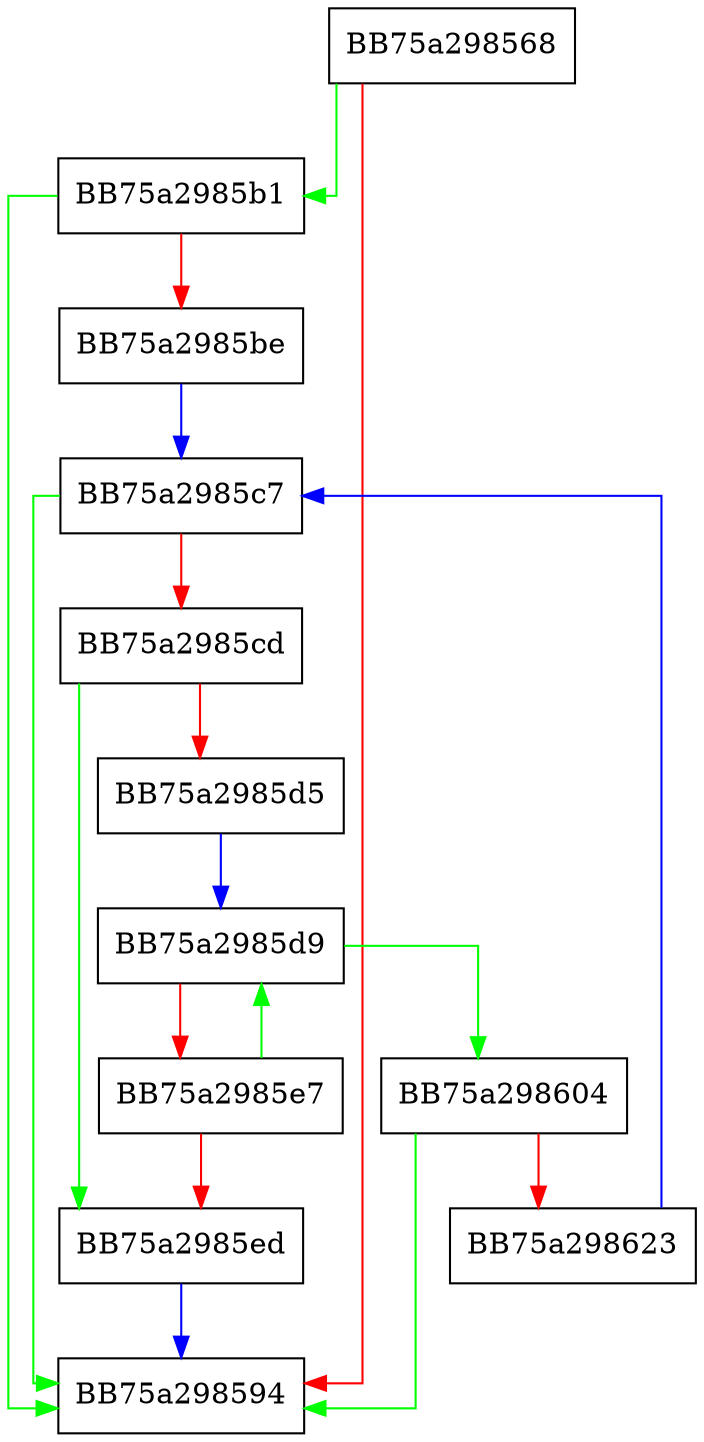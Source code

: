 digraph sqlite3WhereTabFuncArgs {
  node [shape="box"];
  graph [splines=ortho];
  BB75a298568 -> BB75a2985b1 [color="green"];
  BB75a298568 -> BB75a298594 [color="red"];
  BB75a2985b1 -> BB75a298594 [color="green"];
  BB75a2985b1 -> BB75a2985be [color="red"];
  BB75a2985be -> BB75a2985c7 [color="blue"];
  BB75a2985c7 -> BB75a298594 [color="green"];
  BB75a2985c7 -> BB75a2985cd [color="red"];
  BB75a2985cd -> BB75a2985ed [color="green"];
  BB75a2985cd -> BB75a2985d5 [color="red"];
  BB75a2985d5 -> BB75a2985d9 [color="blue"];
  BB75a2985d9 -> BB75a298604 [color="green"];
  BB75a2985d9 -> BB75a2985e7 [color="red"];
  BB75a2985e7 -> BB75a2985d9 [color="green"];
  BB75a2985e7 -> BB75a2985ed [color="red"];
  BB75a2985ed -> BB75a298594 [color="blue"];
  BB75a298604 -> BB75a298594 [color="green"];
  BB75a298604 -> BB75a298623 [color="red"];
  BB75a298623 -> BB75a2985c7 [color="blue"];
}
